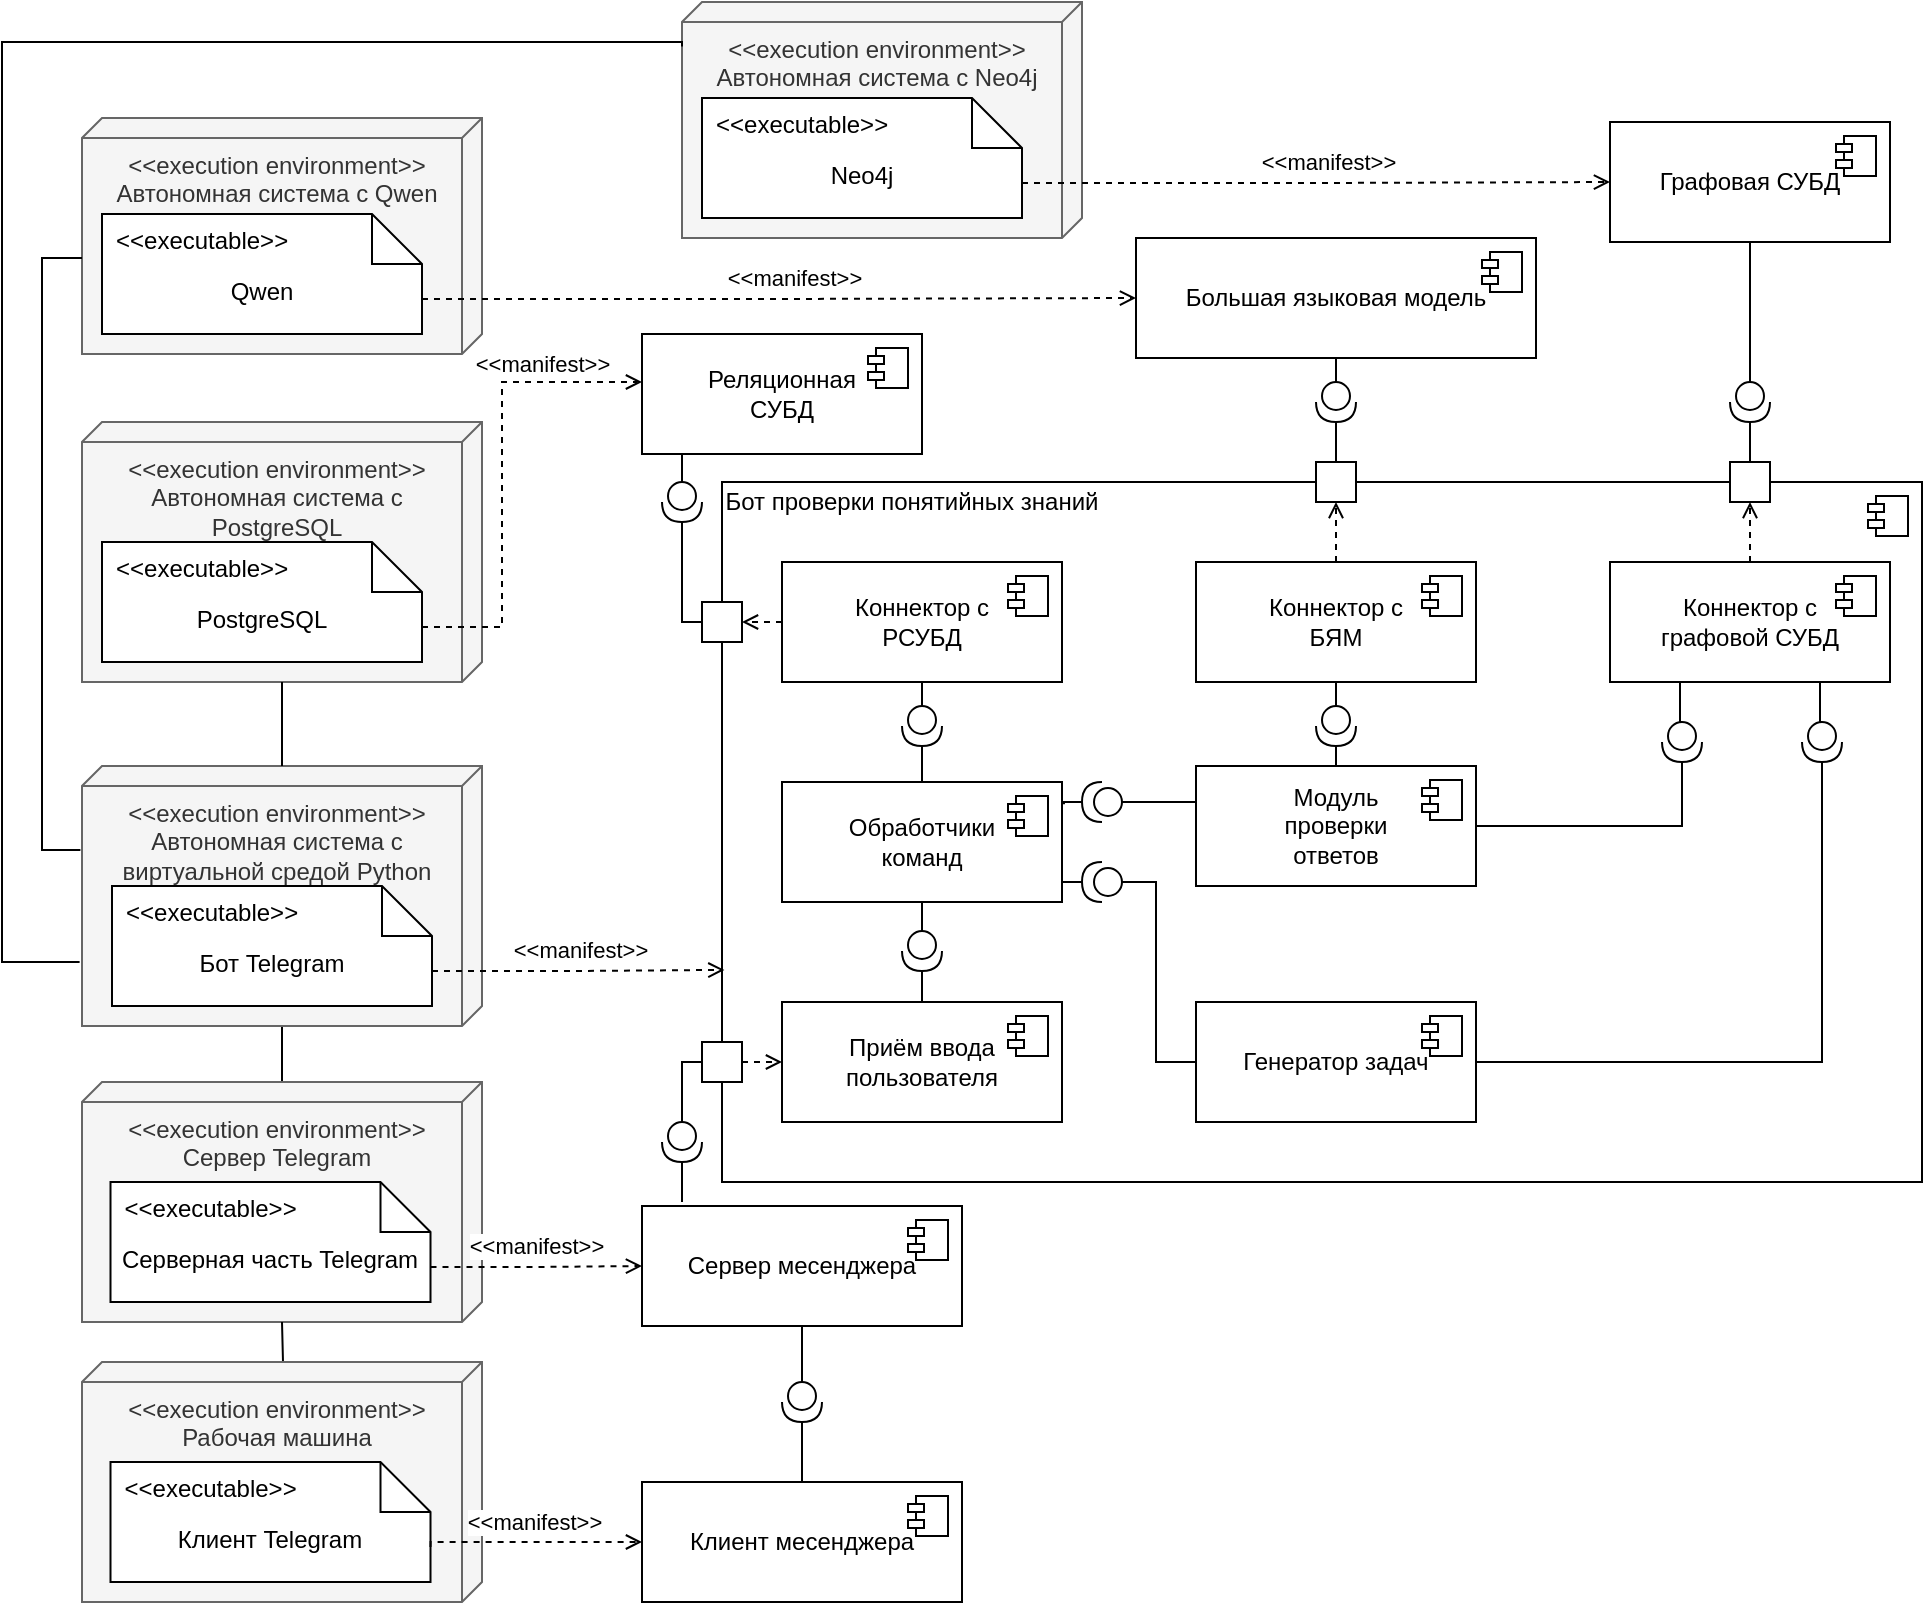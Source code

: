 <mxfile version="24.7.8">
  <diagram name="Страница — 1" id="t6v79zgoJijmkGYJj7Zp">
    <mxGraphModel dx="1018" dy="686" grid="1" gridSize="10" guides="1" tooltips="1" connect="1" arrows="1" fold="1" page="1" pageScale="1" pageWidth="827" pageHeight="1169" math="0" shadow="0">
      <root>
        <mxCell id="0" />
        <mxCell id="1" parent="0" />
        <mxCell id="60__TGmpD9WFv2zfF9kq-3" value="Реляционная&lt;div&gt;СУБД&lt;/div&gt;" style="html=1;dropTarget=0;whiteSpace=wrap;" parent="1" vertex="1">
          <mxGeometry x="350" y="266" width="140" height="60" as="geometry" />
        </mxCell>
        <mxCell id="60__TGmpD9WFv2zfF9kq-4" value="" style="shape=module;jettyWidth=8;jettyHeight=4;" parent="60__TGmpD9WFv2zfF9kq-3" vertex="1">
          <mxGeometry x="1" width="20" height="20" relative="1" as="geometry">
            <mxPoint x="-27" y="7" as="offset" />
          </mxGeometry>
        </mxCell>
        <mxCell id="60__TGmpD9WFv2zfF9kq-13" value="" style="edgeStyle=orthogonalEdgeStyle;rounded=0;orthogonalLoop=1;jettySize=auto;html=1;endArrow=none;endFill=0;exitDx=130;exitDy=105;exitPerimeter=0;" parent="1" source="sUDc9aqm99V1C9bOq-sW-4" target="60__TGmpD9WFv2zfF9kq-12" edge="1">
          <mxGeometry relative="1" as="geometry">
            <mxPoint x="175" y="440" as="sourcePoint" />
          </mxGeometry>
        </mxCell>
        <mxCell id="60__TGmpD9WFv2zfF9kq-12" value="&amp;lt;&amp;lt;execution environment&amp;gt;&amp;gt;&lt;br&gt;Сервер Telegram" style="verticalAlign=top;align=center;shape=cube;size=10;direction=south;html=1;boundedLbl=1;spacingLeft=5;whiteSpace=wrap;fillColor=#f5f5f5;fontColor=#333333;strokeColor=#666666;" parent="1" vertex="1">
          <mxGeometry x="70" y="640" width="200" height="120" as="geometry" />
        </mxCell>
        <mxCell id="60__TGmpD9WFv2zfF9kq-14" value="Серверная часть Telegram" style="shape=note2;boundedLbl=1;whiteSpace=wrap;html=1;size=25;verticalAlign=top;align=center;" parent="1" vertex="1">
          <mxGeometry x="84.25" y="690" width="160" height="60" as="geometry" />
        </mxCell>
        <mxCell id="60__TGmpD9WFv2zfF9kq-15" value="&lt;&lt;executable&gt;&gt;" style="resizeWidth=1;part=1;strokeColor=none;fillColor=none;align=left;spacingLeft=5;" parent="60__TGmpD9WFv2zfF9kq-14" vertex="1">
          <mxGeometry width="160" height="25" relative="1" as="geometry" />
        </mxCell>
        <mxCell id="60__TGmpD9WFv2zfF9kq-16" value="Сервер месенджера" style="html=1;dropTarget=0;whiteSpace=wrap;" parent="1" vertex="1">
          <mxGeometry x="350" y="702" width="160" height="60" as="geometry" />
        </mxCell>
        <mxCell id="60__TGmpD9WFv2zfF9kq-17" value="" style="shape=module;jettyWidth=8;jettyHeight=4;" parent="60__TGmpD9WFv2zfF9kq-16" vertex="1">
          <mxGeometry x="1" width="20" height="20" relative="1" as="geometry">
            <mxPoint x="-27" y="7" as="offset" />
          </mxGeometry>
        </mxCell>
        <mxCell id="60__TGmpD9WFv2zfF9kq-18" value="" style="edgeStyle=orthogonalEdgeStyle;rounded=0;orthogonalLoop=1;jettySize=auto;html=1;dashed=1;endArrow=open;endFill=0;exitX=0;exitY=0;exitDx=160;exitDy=42.5;exitPerimeter=0;entryX=0;entryY=0.5;entryDx=0;entryDy=0;" parent="1" source="60__TGmpD9WFv2zfF9kq-14" target="60__TGmpD9WFv2zfF9kq-16" edge="1">
          <mxGeometry relative="1" as="geometry">
            <mxPoint x="260" y="400" as="sourcePoint" />
            <mxPoint x="380" y="400" as="targetPoint" />
          </mxGeometry>
        </mxCell>
        <mxCell id="60__TGmpD9WFv2zfF9kq-19" value="&amp;lt;&amp;lt;manifest&amp;gt;&amp;gt;" style="edgeLabel;html=1;align=center;verticalAlign=middle;resizable=0;points=[];" parent="60__TGmpD9WFv2zfF9kq-18" vertex="1" connectable="0">
          <mxGeometry x="0.067" relative="1" as="geometry">
            <mxPoint x="-4" y="-10" as="offset" />
          </mxGeometry>
        </mxCell>
        <mxCell id="60__TGmpD9WFv2zfF9kq-23" value="" style="edgeStyle=orthogonalEdgeStyle;rounded=0;orthogonalLoop=1;jettySize=auto;html=1;endArrow=none;endFill=0;exitDx=0;exitDy=95;exitPerimeter=0;entryDx=120;entryDy=105;entryPerimeter=0;" parent="1" target="60__TGmpD9WFv2zfF9kq-12" edge="1">
          <mxGeometry relative="1" as="geometry">
            <mxPoint x="170" y="800" as="sourcePoint" />
            <mxPoint x="175" y="580" as="targetPoint" />
          </mxGeometry>
        </mxCell>
        <mxCell id="60__TGmpD9WFv2zfF9kq-24" value="Клиент месенджера" style="html=1;dropTarget=0;whiteSpace=wrap;" parent="1" vertex="1">
          <mxGeometry x="350" y="840" width="160" height="60" as="geometry" />
        </mxCell>
        <mxCell id="60__TGmpD9WFv2zfF9kq-25" value="" style="shape=module;jettyWidth=8;jettyHeight=4;" parent="60__TGmpD9WFv2zfF9kq-24" vertex="1">
          <mxGeometry x="1" width="20" height="20" relative="1" as="geometry">
            <mxPoint x="-27" y="7" as="offset" />
          </mxGeometry>
        </mxCell>
        <mxCell id="Slc5xnB1TH75YUNzWoJV-2" value="" style="edgeStyle=orthogonalEdgeStyle;rounded=0;orthogonalLoop=1;jettySize=auto;html=1;endArrow=none;endFill=0;" parent="1" source="Slc5xnB1TH75YUNzWoJV-1" target="60__TGmpD9WFv2zfF9kq-24" edge="1">
          <mxGeometry relative="1" as="geometry" />
        </mxCell>
        <mxCell id="Slc5xnB1TH75YUNzWoJV-1" value="" style="shape=providedRequiredInterface;html=1;verticalLabelPosition=bottom;sketch=0;direction=south;" parent="1" vertex="1">
          <mxGeometry x="420" y="790" width="20" height="20" as="geometry" />
        </mxCell>
        <mxCell id="Slc5xnB1TH75YUNzWoJV-3" value="" style="edgeStyle=orthogonalEdgeStyle;rounded=0;orthogonalLoop=1;jettySize=auto;html=1;endArrow=none;endFill=0;exitX=0.5;exitY=1;exitDx=0;exitDy=0;entryX=0;entryY=0.5;entryDx=0;entryDy=0;entryPerimeter=0;" parent="1" source="60__TGmpD9WFv2zfF9kq-16" target="Slc5xnB1TH75YUNzWoJV-1" edge="1">
          <mxGeometry relative="1" as="geometry">
            <mxPoint x="450" y="780" as="sourcePoint" />
            <mxPoint x="440" y="750" as="targetPoint" />
          </mxGeometry>
        </mxCell>
        <mxCell id="Slc5xnB1TH75YUNzWoJV-4" value="" style="edgeStyle=orthogonalEdgeStyle;rounded=0;orthogonalLoop=1;jettySize=auto;html=1;endArrow=none;endFill=0;exitX=0.25;exitY=1;exitDx=0;exitDy=0;entryX=0;entryY=0.5;entryDx=0;entryDy=0;entryPerimeter=0;" parent="1" source="60__TGmpD9WFv2zfF9kq-3" target="Slc5xnB1TH75YUNzWoJV-5" edge="1">
          <mxGeometry relative="1" as="geometry">
            <mxPoint x="460" y="643" as="sourcePoint" />
            <mxPoint x="460" y="420" as="targetPoint" />
          </mxGeometry>
        </mxCell>
        <mxCell id="Slc5xnB1TH75YUNzWoJV-5" value="" style="shape=providedRequiredInterface;html=1;verticalLabelPosition=bottom;sketch=0;direction=south;" parent="1" vertex="1">
          <mxGeometry x="360" y="340" width="20" height="20" as="geometry" />
        </mxCell>
        <mxCell id="Slc5xnB1TH75YUNzWoJV-6" value="" style="edgeStyle=orthogonalEdgeStyle;rounded=0;orthogonalLoop=1;jettySize=auto;html=1;endArrow=none;endFill=0;exitX=1;exitY=0.5;exitDx=0;exitDy=0;exitPerimeter=0;" parent="1" source="sUDc9aqm99V1C9bOq-sW-17" edge="1">
          <mxGeometry relative="1" as="geometry">
            <mxPoint x="440" y="550" as="sourcePoint" />
            <mxPoint x="370" y="700" as="targetPoint" />
          </mxGeometry>
        </mxCell>
        <mxCell id="sUDc9aqm99V1C9bOq-sW-1" value="&amp;lt;&amp;lt;execution environment&amp;gt;&amp;gt;&lt;br&gt;Автономная система с PostgreSQL" style="verticalAlign=top;align=center;shape=cube;size=10;direction=south;html=1;boundedLbl=1;spacingLeft=5;whiteSpace=wrap;fillColor=#f5f5f5;fontColor=#333333;strokeColor=#666666;" parent="1" vertex="1">
          <mxGeometry x="70" y="310" width="200" height="130" as="geometry" />
        </mxCell>
        <mxCell id="sUDc9aqm99V1C9bOq-sW-2" value="PostgreSQL" style="shape=note2;boundedLbl=1;whiteSpace=wrap;html=1;size=25;verticalAlign=top;align=center;" parent="1" vertex="1">
          <mxGeometry x="80" y="370" width="160" height="60" as="geometry" />
        </mxCell>
        <mxCell id="sUDc9aqm99V1C9bOq-sW-3" value="&lt;&lt;executable&gt;&gt;" style="resizeWidth=1;part=1;strokeColor=none;fillColor=none;align=left;spacingLeft=5;" parent="sUDc9aqm99V1C9bOq-sW-2" vertex="1">
          <mxGeometry width="160" height="25" relative="1" as="geometry" />
        </mxCell>
        <mxCell id="60__TGmpD9WFv2zfF9kq-5" value="" style="edgeStyle=orthogonalEdgeStyle;rounded=0;orthogonalLoop=1;jettySize=auto;html=1;dashed=1;endArrow=open;endFill=0;exitX=0;exitY=0;exitDx=160;exitDy=42.5;exitPerimeter=0;" parent="1" source="sUDc9aqm99V1C9bOq-sW-2" target="60__TGmpD9WFv2zfF9kq-3" edge="1">
          <mxGeometry relative="1" as="geometry">
            <mxPoint x="320" y="370" as="sourcePoint" />
            <Array as="points">
              <mxPoint x="280" y="412" />
              <mxPoint x="280" y="290" />
            </Array>
          </mxGeometry>
        </mxCell>
        <mxCell id="60__TGmpD9WFv2zfF9kq-6" value="&amp;lt;&amp;lt;manifest&amp;gt;&amp;gt;" style="edgeLabel;html=1;align=center;verticalAlign=middle;resizable=0;points=[];" parent="60__TGmpD9WFv2zfF9kq-5" vertex="1" connectable="0">
          <mxGeometry x="0.067" relative="1" as="geometry">
            <mxPoint x="20" y="-48" as="offset" />
          </mxGeometry>
        </mxCell>
        <mxCell id="sUDc9aqm99V1C9bOq-sW-4" value="&amp;lt;&amp;lt;execution environment&amp;gt;&amp;gt;&lt;br&gt;Автономная система с виртуальной средой Python" style="verticalAlign=top;align=center;shape=cube;size=10;direction=south;html=1;boundedLbl=1;spacingLeft=5;whiteSpace=wrap;fillColor=#f5f5f5;fontColor=#333333;strokeColor=#666666;" parent="1" vertex="1">
          <mxGeometry x="70" y="482" width="200" height="130" as="geometry" />
        </mxCell>
        <mxCell id="sUDc9aqm99V1C9bOq-sW-5" value="Бот Telegram" style="shape=note2;boundedLbl=1;whiteSpace=wrap;html=1;size=25;verticalAlign=top;align=center;" parent="1" vertex="1">
          <mxGeometry x="85" y="542" width="160" height="60" as="geometry" />
        </mxCell>
        <mxCell id="sUDc9aqm99V1C9bOq-sW-6" value="&lt;&lt;executable&gt;&gt;" style="resizeWidth=1;part=1;strokeColor=none;fillColor=none;align=left;spacingLeft=5;" parent="sUDc9aqm99V1C9bOq-sW-5" vertex="1">
          <mxGeometry width="160" height="25" relative="1" as="geometry" />
        </mxCell>
        <mxCell id="sUDc9aqm99V1C9bOq-sW-7" value="" style="html=1;dropTarget=0;whiteSpace=wrap;" parent="1" vertex="1">
          <mxGeometry x="390" y="340" width="600" height="350" as="geometry" />
        </mxCell>
        <mxCell id="sUDc9aqm99V1C9bOq-sW-8" value="" style="shape=module;jettyWidth=8;jettyHeight=4;" parent="sUDc9aqm99V1C9bOq-sW-7" vertex="1">
          <mxGeometry x="1" width="20" height="20" relative="1" as="geometry">
            <mxPoint x="-27" y="7" as="offset" />
          </mxGeometry>
        </mxCell>
        <mxCell id="sUDc9aqm99V1C9bOq-sW-9" value="" style="edgeStyle=orthogonalEdgeStyle;rounded=0;orthogonalLoop=1;jettySize=auto;html=1;dashed=1;endArrow=open;endFill=0;exitX=0;exitY=0;exitDx=160;exitDy=42.5;exitPerimeter=0;entryX=0.002;entryY=0.697;entryDx=0;entryDy=0;entryPerimeter=0;" parent="1" source="sUDc9aqm99V1C9bOq-sW-5" target="sUDc9aqm99V1C9bOq-sW-7" edge="1">
          <mxGeometry relative="1" as="geometry">
            <mxPoint x="305" y="310" as="sourcePoint" />
            <mxPoint x="425" y="310" as="targetPoint" />
          </mxGeometry>
        </mxCell>
        <mxCell id="sUDc9aqm99V1C9bOq-sW-10" value="&amp;lt;&amp;lt;manifest&amp;gt;&amp;gt;" style="edgeLabel;html=1;align=center;verticalAlign=middle;resizable=0;points=[];" parent="sUDc9aqm99V1C9bOq-sW-9" vertex="1" connectable="0">
          <mxGeometry x="0.067" relative="1" as="geometry">
            <mxPoint x="-4" y="-10" as="offset" />
          </mxGeometry>
        </mxCell>
        <mxCell id="sUDc9aqm99V1C9bOq-sW-12" value="" style="edgeStyle=orthogonalEdgeStyle;rounded=0;orthogonalLoop=1;jettySize=auto;html=1;endArrow=none;endFill=0;exitDx=130;exitDy=105;exitPerimeter=0;entryDx=0;entryDy=95;entryPerimeter=0;" parent="1" source="sUDc9aqm99V1C9bOq-sW-1" target="sUDc9aqm99V1C9bOq-sW-4" edge="1">
          <mxGeometry relative="1" as="geometry">
            <mxPoint x="195" y="530" as="sourcePoint" />
            <mxPoint x="195" y="615" as="targetPoint" />
          </mxGeometry>
        </mxCell>
        <mxCell id="sUDc9aqm99V1C9bOq-sW-13" value="Бот проверки понятийных знаний" style="text;html=1;align=center;verticalAlign=middle;whiteSpace=wrap;rounded=0;" parent="1" vertex="1">
          <mxGeometry x="390" y="340" width="190" height="20" as="geometry" />
        </mxCell>
        <mxCell id="sUDc9aqm99V1C9bOq-sW-14" value="Приём ввода пользователя" style="html=1;dropTarget=0;whiteSpace=wrap;" parent="1" vertex="1">
          <mxGeometry x="420" y="600" width="140" height="60" as="geometry" />
        </mxCell>
        <mxCell id="sUDc9aqm99V1C9bOq-sW-15" value="" style="shape=module;jettyWidth=8;jettyHeight=4;" parent="sUDc9aqm99V1C9bOq-sW-14" vertex="1">
          <mxGeometry x="1" width="20" height="20" relative="1" as="geometry">
            <mxPoint x="-27" y="7" as="offset" />
          </mxGeometry>
        </mxCell>
        <mxCell id="sUDc9aqm99V1C9bOq-sW-16" value="" style="whiteSpace=wrap;html=1;aspect=fixed;" parent="1" vertex="1">
          <mxGeometry x="380" y="620" width="20" height="20" as="geometry" />
        </mxCell>
        <mxCell id="sUDc9aqm99V1C9bOq-sW-17" value="" style="shape=providedRequiredInterface;html=1;verticalLabelPosition=bottom;sketch=0;direction=south;" parent="1" vertex="1">
          <mxGeometry x="360" y="660" width="20" height="20" as="geometry" />
        </mxCell>
        <mxCell id="sUDc9aqm99V1C9bOq-sW-18" value="" style="edgeStyle=orthogonalEdgeStyle;rounded=0;orthogonalLoop=1;jettySize=auto;html=1;endArrow=none;endFill=0;exitX=0;exitY=0.5;exitDx=0;exitDy=0;entryX=0;entryY=0.5;entryDx=0;entryDy=0;entryPerimeter=0;" parent="1" source="sUDc9aqm99V1C9bOq-sW-16" target="sUDc9aqm99V1C9bOq-sW-17" edge="1">
          <mxGeometry relative="1" as="geometry">
            <mxPoint x="370" y="620" as="sourcePoint" />
            <mxPoint x="570" y="710" as="targetPoint" />
          </mxGeometry>
        </mxCell>
        <mxCell id="sUDc9aqm99V1C9bOq-sW-19" value="" style="edgeStyle=orthogonalEdgeStyle;rounded=0;orthogonalLoop=1;jettySize=auto;html=1;dashed=1;endArrow=open;endFill=0;exitX=1;exitY=0.5;exitDx=0;exitDy=0;entryX=0;entryY=0.5;entryDx=0;entryDy=0;" parent="1" source="sUDc9aqm99V1C9bOq-sW-16" target="sUDc9aqm99V1C9bOq-sW-14" edge="1">
          <mxGeometry relative="1" as="geometry">
            <mxPoint x="95" y="525" as="sourcePoint" />
            <mxPoint x="400" y="525" as="targetPoint" />
          </mxGeometry>
        </mxCell>
        <mxCell id="sUDc9aqm99V1C9bOq-sW-23" value="Обработчики&lt;div&gt;команд&lt;/div&gt;" style="html=1;dropTarget=0;whiteSpace=wrap;" parent="1" vertex="1">
          <mxGeometry x="420" y="490" width="140" height="60" as="geometry" />
        </mxCell>
        <mxCell id="sUDc9aqm99V1C9bOq-sW-24" value="" style="shape=module;jettyWidth=8;jettyHeight=4;" parent="sUDc9aqm99V1C9bOq-sW-23" vertex="1">
          <mxGeometry x="1" width="20" height="20" relative="1" as="geometry">
            <mxPoint x="-27" y="7" as="offset" />
          </mxGeometry>
        </mxCell>
        <mxCell id="sUDc9aqm99V1C9bOq-sW-25" value="Коннектор с&lt;div&gt;РСУБД&lt;/div&gt;" style="html=1;dropTarget=0;whiteSpace=wrap;" parent="1" vertex="1">
          <mxGeometry x="420" y="380" width="140" height="60" as="geometry" />
        </mxCell>
        <mxCell id="sUDc9aqm99V1C9bOq-sW-26" value="" style="shape=module;jettyWidth=8;jettyHeight=4;" parent="sUDc9aqm99V1C9bOq-sW-25" vertex="1">
          <mxGeometry x="1" width="20" height="20" relative="1" as="geometry">
            <mxPoint x="-27" y="7" as="offset" />
          </mxGeometry>
        </mxCell>
        <mxCell id="sUDc9aqm99V1C9bOq-sW-31" value="" style="edgeStyle=orthogonalEdgeStyle;rounded=0;orthogonalLoop=1;jettySize=auto;html=1;endArrow=none;endFill=0;exitX=1;exitY=0.5;exitDx=0;exitDy=0;entryX=0.5;entryY=0;entryDx=0;entryDy=0;exitPerimeter=0;" parent="1" source="sUDc9aqm99V1C9bOq-sW-32" target="sUDc9aqm99V1C9bOq-sW-14" edge="1">
          <mxGeometry relative="1" as="geometry">
            <mxPoint x="442" y="353" as="sourcePoint" />
            <mxPoint x="632" y="633" as="targetPoint" />
          </mxGeometry>
        </mxCell>
        <mxCell id="sUDc9aqm99V1C9bOq-sW-32" value="" style="shape=providedRequiredInterface;html=1;verticalLabelPosition=bottom;sketch=0;direction=south;" parent="1" vertex="1">
          <mxGeometry x="480" y="564.5" width="20" height="20" as="geometry" />
        </mxCell>
        <mxCell id="sUDc9aqm99V1C9bOq-sW-33" value="" style="edgeStyle=orthogonalEdgeStyle;rounded=0;orthogonalLoop=1;jettySize=auto;html=1;endArrow=none;endFill=0;exitX=0;exitY=0.5;exitDx=0;exitDy=0;entryX=0.5;entryY=1;entryDx=0;entryDy=0;exitPerimeter=0;" parent="1" source="sUDc9aqm99V1C9bOq-sW-32" target="sUDc9aqm99V1C9bOq-sW-23" edge="1">
          <mxGeometry relative="1" as="geometry">
            <mxPoint x="642" y="628" as="sourcePoint" />
            <mxPoint x="632" y="583" as="targetPoint" />
          </mxGeometry>
        </mxCell>
        <mxCell id="sUDc9aqm99V1C9bOq-sW-44" value="" style="edgeStyle=orthogonalEdgeStyle;rounded=0;orthogonalLoop=1;jettySize=auto;html=1;endArrow=none;endFill=0;exitX=1;exitY=0.5;exitDx=0;exitDy=0;entryX=0.5;entryY=0;entryDx=0;entryDy=0;exitPerimeter=0;" parent="1" source="sUDc9aqm99V1C9bOq-sW-45" target="sUDc9aqm99V1C9bOq-sW-23" edge="1">
          <mxGeometry relative="1" as="geometry">
            <mxPoint x="480" y="210" as="sourcePoint" />
            <mxPoint x="670" y="490" as="targetPoint" />
          </mxGeometry>
        </mxCell>
        <mxCell id="sUDc9aqm99V1C9bOq-sW-45" value="" style="shape=providedRequiredInterface;html=1;verticalLabelPosition=bottom;sketch=0;direction=south;" parent="1" vertex="1">
          <mxGeometry x="480" y="452" width="20" height="20" as="geometry" />
        </mxCell>
        <mxCell id="sUDc9aqm99V1C9bOq-sW-46" value="" style="edgeStyle=orthogonalEdgeStyle;rounded=0;orthogonalLoop=1;jettySize=auto;html=1;endArrow=none;endFill=0;exitX=0;exitY=0.5;exitDx=0;exitDy=0;entryX=0.5;entryY=1;entryDx=0;entryDy=0;exitPerimeter=0;" parent="1" source="sUDc9aqm99V1C9bOq-sW-45" target="sUDc9aqm99V1C9bOq-sW-25" edge="1">
          <mxGeometry relative="1" as="geometry">
            <mxPoint x="680" y="485" as="sourcePoint" />
            <mxPoint x="670" y="440" as="targetPoint" />
          </mxGeometry>
        </mxCell>
        <mxCell id="sUDc9aqm99V1C9bOq-sW-47" value="" style="whiteSpace=wrap;html=1;aspect=fixed;" parent="1" vertex="1">
          <mxGeometry x="380" y="400" width="20" height="20" as="geometry" />
        </mxCell>
        <mxCell id="sUDc9aqm99V1C9bOq-sW-48" value="" style="edgeStyle=orthogonalEdgeStyle;rounded=0;orthogonalLoop=1;jettySize=auto;html=1;dashed=1;endArrow=open;endFill=0;exitX=0;exitY=0.5;exitDx=0;exitDy=0;entryX=1;entryY=0.5;entryDx=0;entryDy=0;" parent="1" source="sUDc9aqm99V1C9bOq-sW-25" target="sUDc9aqm99V1C9bOq-sW-47" edge="1">
          <mxGeometry relative="1" as="geometry">
            <mxPoint x="500" y="690" as="sourcePoint" />
            <mxPoint x="500" y="670" as="targetPoint" />
          </mxGeometry>
        </mxCell>
        <mxCell id="sUDc9aqm99V1C9bOq-sW-49" value="" style="edgeStyle=orthogonalEdgeStyle;rounded=0;orthogonalLoop=1;jettySize=auto;html=1;endArrow=none;endFill=0;exitX=1;exitY=0.5;exitDx=0;exitDy=0;entryX=0;entryY=0.5;entryDx=0;entryDy=0;exitPerimeter=0;" parent="1" source="Slc5xnB1TH75YUNzWoJV-5" target="sUDc9aqm99V1C9bOq-sW-47" edge="1">
          <mxGeometry relative="1" as="geometry">
            <mxPoint x="460" y="320" as="sourcePoint" />
            <mxPoint x="460" y="350" as="targetPoint" />
            <Array as="points">
              <mxPoint x="370" y="410" />
            </Array>
          </mxGeometry>
        </mxCell>
        <mxCell id="jduBZdzi41sGrOhPQCd0-1" value="Генератор задач" style="html=1;dropTarget=0;whiteSpace=wrap;" parent="1" vertex="1">
          <mxGeometry x="627" y="600" width="140" height="60" as="geometry" />
        </mxCell>
        <mxCell id="jduBZdzi41sGrOhPQCd0-2" value="" style="shape=module;jettyWidth=8;jettyHeight=4;" parent="jduBZdzi41sGrOhPQCd0-1" vertex="1">
          <mxGeometry x="1" width="20" height="20" relative="1" as="geometry">
            <mxPoint x="-27" y="7" as="offset" />
          </mxGeometry>
        </mxCell>
        <mxCell id="jduBZdzi41sGrOhPQCd0-3" value="" style="shape=providedRequiredInterface;html=1;verticalLabelPosition=bottom;sketch=0;direction=south;rotation=90;" parent="1" vertex="1">
          <mxGeometry x="570" y="530" width="20" height="20" as="geometry" />
        </mxCell>
        <mxCell id="jduBZdzi41sGrOhPQCd0-4" value="" style="edgeStyle=orthogonalEdgeStyle;rounded=0;orthogonalLoop=1;jettySize=auto;html=1;endArrow=none;endFill=0;exitX=1;exitY=0.5;exitDx=0;exitDy=0;entryX=1;entryY=0.75;entryDx=0;entryDy=0;exitPerimeter=0;" parent="1" source="jduBZdzi41sGrOhPQCd0-3" target="sUDc9aqm99V1C9bOq-sW-23" edge="1">
          <mxGeometry relative="1" as="geometry">
            <mxPoint x="500" y="485" as="sourcePoint" />
            <mxPoint x="500" y="500" as="targetPoint" />
          </mxGeometry>
        </mxCell>
        <mxCell id="jduBZdzi41sGrOhPQCd0-5" value="" style="edgeStyle=orthogonalEdgeStyle;rounded=0;orthogonalLoop=1;jettySize=auto;html=1;endArrow=none;endFill=0;exitX=0;exitY=0.5;exitDx=0;exitDy=0;entryX=0;entryY=0.5;entryDx=0;entryDy=0;entryPerimeter=0;" parent="1" source="jduBZdzi41sGrOhPQCd0-1" target="jduBZdzi41sGrOhPQCd0-3" edge="1">
          <mxGeometry relative="1" as="geometry">
            <mxPoint x="770" y="530" as="sourcePoint" />
            <mxPoint x="750" y="530" as="targetPoint" />
            <Array as="points">
              <mxPoint x="607" y="630" />
              <mxPoint x="607" y="540" />
            </Array>
          </mxGeometry>
        </mxCell>
        <mxCell id="jduBZdzi41sGrOhPQCd0-6" value="&amp;lt;&amp;lt;execution environment&amp;gt;&amp;gt;&lt;br&gt;Автономная система с Qwen" style="verticalAlign=top;align=center;shape=cube;size=10;direction=south;html=1;boundedLbl=1;spacingLeft=5;whiteSpace=wrap;fillColor=#f5f5f5;fontColor=#333333;strokeColor=#666666;" parent="1" vertex="1">
          <mxGeometry x="70" y="158" width="200" height="118" as="geometry" />
        </mxCell>
        <mxCell id="jduBZdzi41sGrOhPQCd0-7" value="Qwen" style="shape=note2;boundedLbl=1;whiteSpace=wrap;html=1;size=25;verticalAlign=top;align=center;" parent="1" vertex="1">
          <mxGeometry x="80" y="206" width="160" height="60" as="geometry" />
        </mxCell>
        <mxCell id="jduBZdzi41sGrOhPQCd0-8" value="&lt;&lt;executable&gt;&gt;" style="resizeWidth=1;part=1;strokeColor=none;fillColor=none;align=left;spacingLeft=5;" parent="jduBZdzi41sGrOhPQCd0-7" vertex="1">
          <mxGeometry width="160" height="25" relative="1" as="geometry" />
        </mxCell>
        <mxCell id="jduBZdzi41sGrOhPQCd0-9" value="" style="edgeStyle=orthogonalEdgeStyle;rounded=0;orthogonalLoop=1;jettySize=auto;html=1;endArrow=none;endFill=0;exitDx=70;exitDy=200;exitPerimeter=0;entryDx=0;entryDy=0;entryPerimeter=0;exitX=0;exitY=0;entryX=0.323;entryY=1.004;" parent="1" source="jduBZdzi41sGrOhPQCd0-6" target="sUDc9aqm99V1C9bOq-sW-4" edge="1">
          <mxGeometry relative="1" as="geometry">
            <mxPoint x="180" y="392" as="sourcePoint" />
            <mxPoint x="180" y="422" as="targetPoint" />
          </mxGeometry>
        </mxCell>
        <mxCell id="jduBZdzi41sGrOhPQCd0-10" value="" style="whiteSpace=wrap;html=1;aspect=fixed;" parent="1" vertex="1">
          <mxGeometry x="687" y="330" width="20" height="20" as="geometry" />
        </mxCell>
        <mxCell id="jduBZdzi41sGrOhPQCd0-11" value="" style="edgeStyle=orthogonalEdgeStyle;rounded=0;orthogonalLoop=1;jettySize=auto;html=1;dashed=1;endArrow=open;endFill=0;exitX=0.5;exitY=0;exitDx=0;exitDy=0;entryX=0.5;entryY=1;entryDx=0;entryDy=0;" parent="1" source="dXy6K7Rwu8PGg8KO4fzm-17" target="jduBZdzi41sGrOhPQCd0-10" edge="1">
          <mxGeometry relative="1" as="geometry">
            <mxPoint x="430" y="420" as="sourcePoint" />
            <mxPoint x="410" y="420" as="targetPoint" />
          </mxGeometry>
        </mxCell>
        <mxCell id="jduBZdzi41sGrOhPQCd0-12" value="Большая языковая модель" style="html=1;dropTarget=0;whiteSpace=wrap;" parent="1" vertex="1">
          <mxGeometry x="597" y="218" width="200" height="60" as="geometry" />
        </mxCell>
        <mxCell id="jduBZdzi41sGrOhPQCd0-13" value="" style="shape=module;jettyWidth=8;jettyHeight=4;" parent="jduBZdzi41sGrOhPQCd0-12" vertex="1">
          <mxGeometry x="1" width="20" height="20" relative="1" as="geometry">
            <mxPoint x="-27" y="7" as="offset" />
          </mxGeometry>
        </mxCell>
        <mxCell id="jduBZdzi41sGrOhPQCd0-14" value="" style="edgeStyle=orthogonalEdgeStyle;rounded=0;orthogonalLoop=1;jettySize=auto;html=1;dashed=1;endArrow=open;endFill=0;exitX=0;exitY=0;exitDx=160;exitDy=42.5;exitPerimeter=0;entryX=0;entryY=0.5;entryDx=0;entryDy=0;" parent="1" source="jduBZdzi41sGrOhPQCd0-7" target="jduBZdzi41sGrOhPQCd0-12" edge="1">
          <mxGeometry relative="1" as="geometry">
            <mxPoint x="255" y="593" as="sourcePoint" />
            <mxPoint x="460" y="593" as="targetPoint" />
          </mxGeometry>
        </mxCell>
        <mxCell id="jduBZdzi41sGrOhPQCd0-15" value="&amp;lt;&amp;lt;manifest&amp;gt;&amp;gt;" style="edgeLabel;html=1;align=center;verticalAlign=middle;resizable=0;points=[];" parent="jduBZdzi41sGrOhPQCd0-14" vertex="1" connectable="0">
          <mxGeometry x="0.067" relative="1" as="geometry">
            <mxPoint x="-4" y="-10" as="offset" />
          </mxGeometry>
        </mxCell>
        <mxCell id="jduBZdzi41sGrOhPQCd0-17" value="" style="shape=providedRequiredInterface;html=1;verticalLabelPosition=bottom;sketch=0;direction=south;" parent="1" vertex="1">
          <mxGeometry x="687" y="290" width="20" height="20" as="geometry" />
        </mxCell>
        <mxCell id="jduBZdzi41sGrOhPQCd0-18" value="" style="edgeStyle=orthogonalEdgeStyle;rounded=0;orthogonalLoop=1;jettySize=auto;html=1;endArrow=none;endFill=0;exitX=0.5;exitY=0;exitDx=0;exitDy=0;entryX=1;entryY=0.5;entryDx=0;entryDy=0;entryPerimeter=0;" parent="1" source="jduBZdzi41sGrOhPQCd0-10" target="jduBZdzi41sGrOhPQCd0-17" edge="1">
          <mxGeometry relative="1" as="geometry">
            <mxPoint x="870" y="530" as="sourcePoint" />
            <mxPoint x="850" y="530" as="targetPoint" />
            <Array as="points" />
          </mxGeometry>
        </mxCell>
        <mxCell id="jduBZdzi41sGrOhPQCd0-19" value="" style="edgeStyle=orthogonalEdgeStyle;rounded=0;orthogonalLoop=1;jettySize=auto;html=1;endArrow=none;endFill=0;exitX=0;exitY=0.5;exitDx=0;exitDy=0;entryX=0.5;entryY=1;entryDx=0;entryDy=0;exitPerimeter=0;" parent="1" source="jduBZdzi41sGrOhPQCd0-17" target="jduBZdzi41sGrOhPQCd0-12" edge="1">
          <mxGeometry relative="1" as="geometry">
            <mxPoint x="740" y="465" as="sourcePoint" />
            <mxPoint x="630" y="420" as="targetPoint" />
          </mxGeometry>
        </mxCell>
        <mxCell id="dXy6K7Rwu8PGg8KO4fzm-2" value="&amp;lt;&amp;lt;execution environment&amp;gt;&amp;gt;&lt;br&gt;Рабочая машина" style="verticalAlign=top;align=center;shape=cube;size=10;direction=south;html=1;boundedLbl=1;spacingLeft=5;whiteSpace=wrap;fillColor=#f5f5f5;fontColor=#333333;strokeColor=#666666;" parent="1" vertex="1">
          <mxGeometry x="70" y="780" width="200" height="120" as="geometry" />
        </mxCell>
        <mxCell id="dXy6K7Rwu8PGg8KO4fzm-3" value="Клиент Telegram" style="shape=note2;boundedLbl=1;whiteSpace=wrap;html=1;size=25;verticalAlign=top;align=center;" parent="1" vertex="1">
          <mxGeometry x="84.25" y="830" width="160" height="60" as="geometry" />
        </mxCell>
        <mxCell id="dXy6K7Rwu8PGg8KO4fzm-4" value="&lt;&lt;executable&gt;&gt;" style="resizeWidth=1;part=1;strokeColor=none;fillColor=none;align=left;spacingLeft=5;" parent="dXy6K7Rwu8PGg8KO4fzm-3" vertex="1">
          <mxGeometry width="160" height="25" relative="1" as="geometry" />
        </mxCell>
        <mxCell id="60__TGmpD9WFv2zfF9kq-26" value="" style="edgeStyle=orthogonalEdgeStyle;rounded=0;orthogonalLoop=1;jettySize=auto;html=1;dashed=1;endArrow=open;endFill=0;exitX=0;exitY=0;exitDx=160;exitDy=42.5;exitPerimeter=0;entryX=0;entryY=0.5;entryDx=0;entryDy=0;" parent="1" source="dXy6K7Rwu8PGg8KO4fzm-3" target="60__TGmpD9WFv2zfF9kq-24" edge="1">
          <mxGeometry relative="1" as="geometry">
            <mxPoint x="250" y="862.5" as="sourcePoint" />
            <mxPoint x="380" y="730" as="targetPoint" />
            <Array as="points">
              <mxPoint x="244" y="870" />
            </Array>
          </mxGeometry>
        </mxCell>
        <mxCell id="60__TGmpD9WFv2zfF9kq-27" value="&amp;lt;&amp;lt;manifest&amp;gt;&amp;gt;" style="edgeLabel;html=1;align=center;verticalAlign=middle;resizable=0;points=[];" parent="60__TGmpD9WFv2zfF9kq-26" vertex="1" connectable="0">
          <mxGeometry x="0.067" relative="1" as="geometry">
            <mxPoint x="-4" y="-10" as="offset" />
          </mxGeometry>
        </mxCell>
        <mxCell id="dXy6K7Rwu8PGg8KO4fzm-6" value="&amp;lt;&amp;lt;execution environment&amp;gt;&amp;gt;&lt;br&gt;Автономная система с Neo4j" style="verticalAlign=top;align=center;shape=cube;size=10;direction=south;html=1;boundedLbl=1;spacingLeft=5;whiteSpace=wrap;fillColor=#f5f5f5;fontColor=#333333;strokeColor=#666666;" parent="1" vertex="1">
          <mxGeometry x="370" y="100" width="200" height="118" as="geometry" />
        </mxCell>
        <mxCell id="dXy6K7Rwu8PGg8KO4fzm-7" value="Neo4j" style="shape=note2;boundedLbl=1;whiteSpace=wrap;html=1;size=25;verticalAlign=top;align=center;" parent="1" vertex="1">
          <mxGeometry x="380" y="148" width="160" height="60" as="geometry" />
        </mxCell>
        <mxCell id="dXy6K7Rwu8PGg8KO4fzm-8" value="&lt;&lt;executable&gt;&gt;" style="resizeWidth=1;part=1;strokeColor=none;fillColor=none;align=left;spacingLeft=5;" parent="dXy6K7Rwu8PGg8KO4fzm-7" vertex="1">
          <mxGeometry width="160" height="25" relative="1" as="geometry" />
        </mxCell>
        <mxCell id="dXy6K7Rwu8PGg8KO4fzm-9" value="Графовая СУБД" style="html=1;dropTarget=0;whiteSpace=wrap;" parent="1" vertex="1">
          <mxGeometry x="834" y="160" width="140" height="60" as="geometry" />
        </mxCell>
        <mxCell id="dXy6K7Rwu8PGg8KO4fzm-10" value="" style="shape=module;jettyWidth=8;jettyHeight=4;" parent="dXy6K7Rwu8PGg8KO4fzm-9" vertex="1">
          <mxGeometry x="1" width="20" height="20" relative="1" as="geometry">
            <mxPoint x="-27" y="7" as="offset" />
          </mxGeometry>
        </mxCell>
        <mxCell id="dXy6K7Rwu8PGg8KO4fzm-11" value="" style="edgeStyle=orthogonalEdgeStyle;rounded=0;orthogonalLoop=1;jettySize=auto;html=1;dashed=1;endArrow=open;endFill=0;exitX=0;exitY=0;exitDx=160;exitDy=42.5;exitPerimeter=0;entryX=0;entryY=0.5;entryDx=0;entryDy=0;" parent="1" source="dXy6K7Rwu8PGg8KO4fzm-7" target="dXy6K7Rwu8PGg8KO4fzm-9" edge="1">
          <mxGeometry relative="1" as="geometry">
            <mxPoint x="555" y="493" as="sourcePoint" />
            <mxPoint x="760" y="493" as="targetPoint" />
          </mxGeometry>
        </mxCell>
        <mxCell id="dXy6K7Rwu8PGg8KO4fzm-12" value="&amp;lt;&amp;lt;manifest&amp;gt;&amp;gt;" style="edgeLabel;html=1;align=center;verticalAlign=middle;resizable=0;points=[];" parent="dXy6K7Rwu8PGg8KO4fzm-11" vertex="1" connectable="0">
          <mxGeometry x="0.067" relative="1" as="geometry">
            <mxPoint x="-4" y="-10" as="offset" />
          </mxGeometry>
        </mxCell>
        <mxCell id="dXy6K7Rwu8PGg8KO4fzm-17" value="Коннектор c&lt;div&gt;БЯМ&lt;/div&gt;" style="html=1;dropTarget=0;whiteSpace=wrap;" parent="1" vertex="1">
          <mxGeometry x="627" y="380" width="140" height="60" as="geometry" />
        </mxCell>
        <mxCell id="dXy6K7Rwu8PGg8KO4fzm-18" value="" style="shape=module;jettyWidth=8;jettyHeight=4;" parent="dXy6K7Rwu8PGg8KO4fzm-17" vertex="1">
          <mxGeometry x="1" width="20" height="20" relative="1" as="geometry">
            <mxPoint x="-27" y="7" as="offset" />
          </mxGeometry>
        </mxCell>
        <mxCell id="dXy6K7Rwu8PGg8KO4fzm-21" value="" style="edgeStyle=orthogonalEdgeStyle;rounded=0;orthogonalLoop=1;jettySize=auto;html=1;endArrow=none;endFill=0;exitX=1;exitY=0.5;exitDx=0;exitDy=0;entryX=1;entryY=0.5;entryDx=0;entryDy=0;exitPerimeter=0;" parent="1" source="dXy6K7Rwu8PGg8KO4fzm-35" target="jduBZdzi41sGrOhPQCd0-1" edge="1">
          <mxGeometry relative="1" as="geometry">
            <mxPoint x="687" y="220" as="sourcePoint" />
            <mxPoint x="697" y="500" as="targetPoint" />
          </mxGeometry>
        </mxCell>
        <mxCell id="dXy6K7Rwu8PGg8KO4fzm-22" value="" style="shape=providedRequiredInterface;html=1;verticalLabelPosition=bottom;sketch=0;direction=south;" parent="1" vertex="1">
          <mxGeometry x="687" y="452" width="20" height="20" as="geometry" />
        </mxCell>
        <mxCell id="dXy6K7Rwu8PGg8KO4fzm-23" value="" style="edgeStyle=orthogonalEdgeStyle;rounded=0;orthogonalLoop=1;jettySize=auto;html=1;endArrow=none;endFill=0;exitX=0;exitY=0.5;exitDx=0;exitDy=0;entryX=0.5;entryY=1;entryDx=0;entryDy=0;exitPerimeter=0;" parent="1" source="dXy6K7Rwu8PGg8KO4fzm-22" target="dXy6K7Rwu8PGg8KO4fzm-17" edge="1">
          <mxGeometry relative="1" as="geometry">
            <mxPoint x="887" y="495" as="sourcePoint" />
            <mxPoint x="697" y="450" as="targetPoint" />
          </mxGeometry>
        </mxCell>
        <mxCell id="dXy6K7Rwu8PGg8KO4fzm-29" value="" style="whiteSpace=wrap;html=1;aspect=fixed;" parent="1" vertex="1">
          <mxGeometry x="894" y="330" width="20" height="20" as="geometry" />
        </mxCell>
        <mxCell id="dXy6K7Rwu8PGg8KO4fzm-30" value="" style="edgeStyle=orthogonalEdgeStyle;rounded=0;orthogonalLoop=1;jettySize=auto;html=1;dashed=1;endArrow=open;endFill=0;exitX=0.5;exitY=0;exitDx=0;exitDy=0;entryX=0.5;entryY=1;entryDx=0;entryDy=0;" parent="1" source="dXy6K7Rwu8PGg8KO4fzm-31" target="dXy6K7Rwu8PGg8KO4fzm-29" edge="1">
          <mxGeometry relative="1" as="geometry">
            <mxPoint x="637" y="420" as="sourcePoint" />
            <mxPoint x="617" y="420" as="targetPoint" />
          </mxGeometry>
        </mxCell>
        <mxCell id="dXy6K7Rwu8PGg8KO4fzm-31" value="Коннектор с&lt;div&gt;графовой СУБД&lt;/div&gt;" style="html=1;dropTarget=0;whiteSpace=wrap;" parent="1" vertex="1">
          <mxGeometry x="834" y="380" width="140" height="60" as="geometry" />
        </mxCell>
        <mxCell id="dXy6K7Rwu8PGg8KO4fzm-32" value="" style="shape=module;jettyWidth=8;jettyHeight=4;" parent="dXy6K7Rwu8PGg8KO4fzm-31" vertex="1">
          <mxGeometry x="1" width="20" height="20" relative="1" as="geometry">
            <mxPoint x="-27" y="7" as="offset" />
          </mxGeometry>
        </mxCell>
        <mxCell id="dXy6K7Rwu8PGg8KO4fzm-35" value="" style="shape=providedRequiredInterface;html=1;verticalLabelPosition=bottom;sketch=0;direction=south;" parent="1" vertex="1">
          <mxGeometry x="930" y="460" width="20" height="20" as="geometry" />
        </mxCell>
        <mxCell id="dXy6K7Rwu8PGg8KO4fzm-36" value="" style="edgeStyle=orthogonalEdgeStyle;rounded=0;orthogonalLoop=1;jettySize=auto;html=1;endArrow=none;endFill=0;exitX=0;exitY=0.5;exitDx=0;exitDy=0;entryX=0.75;entryY=1;entryDx=0;entryDy=0;exitPerimeter=0;" parent="1" source="dXy6K7Rwu8PGg8KO4fzm-35" target="dXy6K7Rwu8PGg8KO4fzm-31" edge="1">
          <mxGeometry relative="1" as="geometry">
            <mxPoint x="1094" y="485" as="sourcePoint" />
            <mxPoint x="904" y="440" as="targetPoint" />
          </mxGeometry>
        </mxCell>
        <mxCell id="dXy6K7Rwu8PGg8KO4fzm-40" value="" style="shape=providedRequiredInterface;html=1;verticalLabelPosition=bottom;sketch=0;direction=south;" parent="1" vertex="1">
          <mxGeometry x="894" y="290" width="20" height="20" as="geometry" />
        </mxCell>
        <mxCell id="dXy6K7Rwu8PGg8KO4fzm-41" value="" style="edgeStyle=orthogonalEdgeStyle;rounded=0;orthogonalLoop=1;jettySize=auto;html=1;endArrow=none;endFill=0;exitX=0.5;exitY=0;exitDx=0;exitDy=0;entryX=1;entryY=0.5;entryDx=0;entryDy=0;entryPerimeter=0;" parent="1" source="dXy6K7Rwu8PGg8KO4fzm-29" target="dXy6K7Rwu8PGg8KO4fzm-40" edge="1">
          <mxGeometry relative="1" as="geometry">
            <mxPoint x="964" y="328" as="sourcePoint" />
            <mxPoint x="1057" y="528" as="targetPoint" />
            <Array as="points" />
          </mxGeometry>
        </mxCell>
        <mxCell id="dXy6K7Rwu8PGg8KO4fzm-42" value="" style="edgeStyle=orthogonalEdgeStyle;rounded=0;orthogonalLoop=1;jettySize=auto;html=1;endArrow=none;endFill=0;exitX=0;exitY=0.5;exitDx=0;exitDy=0;entryX=0.5;entryY=1;entryDx=0;entryDy=0;exitPerimeter=0;" parent="1" source="dXy6K7Rwu8PGg8KO4fzm-40" target="dXy6K7Rwu8PGg8KO4fzm-9" edge="1">
          <mxGeometry relative="1" as="geometry">
            <mxPoint x="947" y="531" as="sourcePoint" />
            <mxPoint x="964" y="276" as="targetPoint" />
          </mxGeometry>
        </mxCell>
        <mxCell id="dXy6K7Rwu8PGg8KO4fzm-43" value="" style="edgeStyle=orthogonalEdgeStyle;rounded=0;orthogonalLoop=1;jettySize=auto;html=1;endArrow=none;endFill=0;exitDx=0;exitDy=0;exitPerimeter=0;entryDx=0;entryDy=0;entryPerimeter=0;exitX=0.189;exitY=1;entryX=0.748;entryY=1.006;" parent="1" source="dXy6K7Rwu8PGg8KO4fzm-6" target="sUDc9aqm99V1C9bOq-sW-4" edge="1">
          <mxGeometry relative="1" as="geometry">
            <mxPoint x="80" y="170" as="sourcePoint" />
            <mxPoint x="79" y="464" as="targetPoint" />
            <Array as="points">
              <mxPoint x="370" y="120" />
              <mxPoint x="30" y="120" />
              <mxPoint x="30" y="580" />
              <mxPoint x="69" y="580" />
            </Array>
          </mxGeometry>
        </mxCell>
        <mxCell id="i-IVxg13BOcaNiHqWlBG-2" value="Модуль&lt;div&gt;проверки&lt;div&gt;ответов&lt;/div&gt;&lt;/div&gt;" style="html=1;dropTarget=0;whiteSpace=wrap;" vertex="1" parent="1">
          <mxGeometry x="627" y="482" width="140" height="60" as="geometry" />
        </mxCell>
        <mxCell id="i-IVxg13BOcaNiHqWlBG-3" value="" style="shape=module;jettyWidth=8;jettyHeight=4;" vertex="1" parent="i-IVxg13BOcaNiHqWlBG-2">
          <mxGeometry x="1" width="20" height="20" relative="1" as="geometry">
            <mxPoint x="-27" y="7" as="offset" />
          </mxGeometry>
        </mxCell>
        <mxCell id="i-IVxg13BOcaNiHqWlBG-5" value="" style="shape=providedRequiredInterface;html=1;verticalLabelPosition=bottom;sketch=0;direction=south;rotation=90;" vertex="1" parent="1">
          <mxGeometry x="570" y="490" width="20" height="20" as="geometry" />
        </mxCell>
        <mxCell id="i-IVxg13BOcaNiHqWlBG-6" value="" style="edgeStyle=orthogonalEdgeStyle;rounded=0;orthogonalLoop=1;jettySize=auto;html=1;endArrow=none;endFill=0;exitX=1;exitY=0.5;exitDx=0;exitDy=0;entryX=1.007;entryY=0.185;entryDx=0;entryDy=0;exitPerimeter=0;entryPerimeter=0;" edge="1" parent="1" source="i-IVxg13BOcaNiHqWlBG-5" target="sUDc9aqm99V1C9bOq-sW-23">
          <mxGeometry relative="1" as="geometry">
            <mxPoint x="600" y="550" as="sourcePoint" />
            <mxPoint x="570" y="545" as="targetPoint" />
          </mxGeometry>
        </mxCell>
        <mxCell id="i-IVxg13BOcaNiHqWlBG-11" value="" style="shape=providedRequiredInterface;html=1;verticalLabelPosition=bottom;sketch=0;direction=south;" vertex="1" parent="1">
          <mxGeometry x="860" y="460" width="20" height="20" as="geometry" />
        </mxCell>
        <mxCell id="i-IVxg13BOcaNiHqWlBG-12" value="" style="edgeStyle=orthogonalEdgeStyle;rounded=0;orthogonalLoop=1;jettySize=auto;html=1;endArrow=none;endFill=0;exitX=0;exitY=0.5;exitDx=0;exitDy=0;entryX=0.25;entryY=1;entryDx=0;entryDy=0;exitPerimeter=0;" edge="1" parent="1" source="i-IVxg13BOcaNiHqWlBG-11" target="dXy6K7Rwu8PGg8KO4fzm-31">
          <mxGeometry relative="1" as="geometry">
            <mxPoint x="1024" y="485" as="sourcePoint" />
            <mxPoint x="869" y="440" as="targetPoint" />
          </mxGeometry>
        </mxCell>
        <mxCell id="i-IVxg13BOcaNiHqWlBG-13" value="" style="edgeStyle=orthogonalEdgeStyle;rounded=0;orthogonalLoop=1;jettySize=auto;html=1;endArrow=none;endFill=0;exitX=1;exitY=0.5;exitDx=0;exitDy=0;entryX=1;entryY=0.5;entryDx=0;entryDy=0;exitPerimeter=0;" edge="1" parent="1" source="i-IVxg13BOcaNiHqWlBG-11" target="i-IVxg13BOcaNiHqWlBG-2">
          <mxGeometry relative="1" as="geometry">
            <mxPoint x="950" y="490" as="sourcePoint" />
            <mxPoint x="780" y="650" as="targetPoint" />
          </mxGeometry>
        </mxCell>
        <mxCell id="i-IVxg13BOcaNiHqWlBG-14" value="" style="edgeStyle=orthogonalEdgeStyle;rounded=0;orthogonalLoop=1;jettySize=auto;html=1;endArrow=none;endFill=0;exitX=1;exitY=0.5;exitDx=0;exitDy=0;entryX=0.5;entryY=0;entryDx=0;entryDy=0;exitPerimeter=0;" edge="1" parent="1" source="dXy6K7Rwu8PGg8KO4fzm-22" target="i-IVxg13BOcaNiHqWlBG-2">
          <mxGeometry relative="1" as="geometry">
            <mxPoint x="707" y="462" as="sourcePoint" />
            <mxPoint x="707" y="450" as="targetPoint" />
          </mxGeometry>
        </mxCell>
        <mxCell id="i-IVxg13BOcaNiHqWlBG-15" value="" style="edgeStyle=orthogonalEdgeStyle;rounded=0;orthogonalLoop=1;jettySize=auto;html=1;endArrow=none;endFill=0;exitX=0;exitY=0.5;exitDx=0;exitDy=0;entryX=0;entryY=0.25;entryDx=0;entryDy=0;exitPerimeter=0;" edge="1" parent="1" source="i-IVxg13BOcaNiHqWlBG-5" target="i-IVxg13BOcaNiHqWlBG-2">
          <mxGeometry relative="1" as="geometry">
            <mxPoint x="707" y="482" as="sourcePoint" />
            <mxPoint x="707" y="492" as="targetPoint" />
          </mxGeometry>
        </mxCell>
      </root>
    </mxGraphModel>
  </diagram>
</mxfile>
